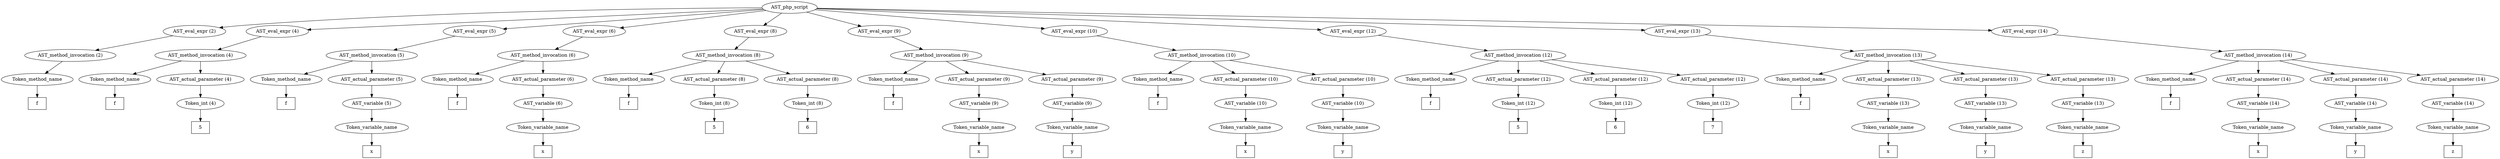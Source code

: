 /*
 * AST in dot format generated by phc -- the PHP compiler
 */

digraph AST {
node_0 [label="AST_php_script"];
node_1 [label="AST_eval_expr (2)"];
node_2 [label="AST_method_invocation (2)"];
node_3 [label="Token_method_name"];
node_4 [label="f", shape=box]
node_3 -> node_4;
node_2 -> node_3;
node_1 -> node_2;
node_5 [label="AST_eval_expr (4)"];
node_6 [label="AST_method_invocation (4)"];
node_7 [label="Token_method_name"];
node_8 [label="f", shape=box]
node_7 -> node_8;
node_9 [label="AST_actual_parameter (4)"];
node_10 [label="Token_int (4)"];
node_11 [label="5", shape=box]
node_10 -> node_11;
node_9 -> node_10;
node_6 -> node_9;
node_6 -> node_7;
node_5 -> node_6;
node_12 [label="AST_eval_expr (5)"];
node_13 [label="AST_method_invocation (5)"];
node_14 [label="Token_method_name"];
node_15 [label="f", shape=box]
node_14 -> node_15;
node_16 [label="AST_actual_parameter (5)"];
node_17 [label="AST_variable (5)"];
node_18 [label="Token_variable_name"];
node_19 [label="x", shape=box]
node_18 -> node_19;
node_17 -> node_18;
node_16 -> node_17;
node_13 -> node_16;
node_13 -> node_14;
node_12 -> node_13;
node_20 [label="AST_eval_expr (6)"];
node_21 [label="AST_method_invocation (6)"];
node_22 [label="Token_method_name"];
node_23 [label="f", shape=box]
node_22 -> node_23;
node_24 [label="AST_actual_parameter (6)"];
node_25 [label="AST_variable (6)"];
node_26 [label="Token_variable_name"];
node_27 [label="x", shape=box]
node_26 -> node_27;
node_25 -> node_26;
node_24 -> node_25;
node_21 -> node_24;
node_21 -> node_22;
node_20 -> node_21;
node_28 [label="AST_eval_expr (8)"];
node_29 [label="AST_method_invocation (8)"];
node_30 [label="Token_method_name"];
node_31 [label="f", shape=box]
node_30 -> node_31;
node_32 [label="AST_actual_parameter (8)"];
node_33 [label="Token_int (8)"];
node_34 [label="5", shape=box]
node_33 -> node_34;
node_32 -> node_33;
node_35 [label="AST_actual_parameter (8)"];
node_36 [label="Token_int (8)"];
node_37 [label="6", shape=box]
node_36 -> node_37;
node_35 -> node_36;
node_29 -> node_35;
node_29 -> node_32;
node_29 -> node_30;
node_28 -> node_29;
node_38 [label="AST_eval_expr (9)"];
node_39 [label="AST_method_invocation (9)"];
node_40 [label="Token_method_name"];
node_41 [label="f", shape=box]
node_40 -> node_41;
node_42 [label="AST_actual_parameter (9)"];
node_43 [label="AST_variable (9)"];
node_44 [label="Token_variable_name"];
node_45 [label="x", shape=box]
node_44 -> node_45;
node_43 -> node_44;
node_42 -> node_43;
node_46 [label="AST_actual_parameter (9)"];
node_47 [label="AST_variable (9)"];
node_48 [label="Token_variable_name"];
node_49 [label="y", shape=box]
node_48 -> node_49;
node_47 -> node_48;
node_46 -> node_47;
node_39 -> node_46;
node_39 -> node_42;
node_39 -> node_40;
node_38 -> node_39;
node_50 [label="AST_eval_expr (10)"];
node_51 [label="AST_method_invocation (10)"];
node_52 [label="Token_method_name"];
node_53 [label="f", shape=box]
node_52 -> node_53;
node_54 [label="AST_actual_parameter (10)"];
node_55 [label="AST_variable (10)"];
node_56 [label="Token_variable_name"];
node_57 [label="x", shape=box]
node_56 -> node_57;
node_55 -> node_56;
node_54 -> node_55;
node_58 [label="AST_actual_parameter (10)"];
node_59 [label="AST_variable (10)"];
node_60 [label="Token_variable_name"];
node_61 [label="y", shape=box]
node_60 -> node_61;
node_59 -> node_60;
node_58 -> node_59;
node_51 -> node_58;
node_51 -> node_54;
node_51 -> node_52;
node_50 -> node_51;
node_62 [label="AST_eval_expr (12)"];
node_63 [label="AST_method_invocation (12)"];
node_64 [label="Token_method_name"];
node_65 [label="f", shape=box]
node_64 -> node_65;
node_66 [label="AST_actual_parameter (12)"];
node_67 [label="Token_int (12)"];
node_68 [label="5", shape=box]
node_67 -> node_68;
node_66 -> node_67;
node_69 [label="AST_actual_parameter (12)"];
node_70 [label="Token_int (12)"];
node_71 [label="6", shape=box]
node_70 -> node_71;
node_69 -> node_70;
node_72 [label="AST_actual_parameter (12)"];
node_73 [label="Token_int (12)"];
node_74 [label="7", shape=box]
node_73 -> node_74;
node_72 -> node_73;
node_63 -> node_72;
node_63 -> node_69;
node_63 -> node_66;
node_63 -> node_64;
node_62 -> node_63;
node_75 [label="AST_eval_expr (13)"];
node_76 [label="AST_method_invocation (13)"];
node_77 [label="Token_method_name"];
node_78 [label="f", shape=box]
node_77 -> node_78;
node_79 [label="AST_actual_parameter (13)"];
node_80 [label="AST_variable (13)"];
node_81 [label="Token_variable_name"];
node_82 [label="x", shape=box]
node_81 -> node_82;
node_80 -> node_81;
node_79 -> node_80;
node_83 [label="AST_actual_parameter (13)"];
node_84 [label="AST_variable (13)"];
node_85 [label="Token_variable_name"];
node_86 [label="y", shape=box]
node_85 -> node_86;
node_84 -> node_85;
node_83 -> node_84;
node_87 [label="AST_actual_parameter (13)"];
node_88 [label="AST_variable (13)"];
node_89 [label="Token_variable_name"];
node_90 [label="z", shape=box]
node_89 -> node_90;
node_88 -> node_89;
node_87 -> node_88;
node_76 -> node_87;
node_76 -> node_83;
node_76 -> node_79;
node_76 -> node_77;
node_75 -> node_76;
node_91 [label="AST_eval_expr (14)"];
node_92 [label="AST_method_invocation (14)"];
node_93 [label="Token_method_name"];
node_94 [label="f", shape=box]
node_93 -> node_94;
node_95 [label="AST_actual_parameter (14)"];
node_96 [label="AST_variable (14)"];
node_97 [label="Token_variable_name"];
node_98 [label="x", shape=box]
node_97 -> node_98;
node_96 -> node_97;
node_95 -> node_96;
node_99 [label="AST_actual_parameter (14)"];
node_100 [label="AST_variable (14)"];
node_101 [label="Token_variable_name"];
node_102 [label="y", shape=box]
node_101 -> node_102;
node_100 -> node_101;
node_99 -> node_100;
node_103 [label="AST_actual_parameter (14)"];
node_104 [label="AST_variable (14)"];
node_105 [label="Token_variable_name"];
node_106 [label="z", shape=box]
node_105 -> node_106;
node_104 -> node_105;
node_103 -> node_104;
node_92 -> node_103;
node_92 -> node_99;
node_92 -> node_95;
node_92 -> node_93;
node_91 -> node_92;
node_0 -> node_91;
node_0 -> node_75;
node_0 -> node_62;
node_0 -> node_50;
node_0 -> node_38;
node_0 -> node_28;
node_0 -> node_20;
node_0 -> node_12;
node_0 -> node_5;
node_0 -> node_1;
}
